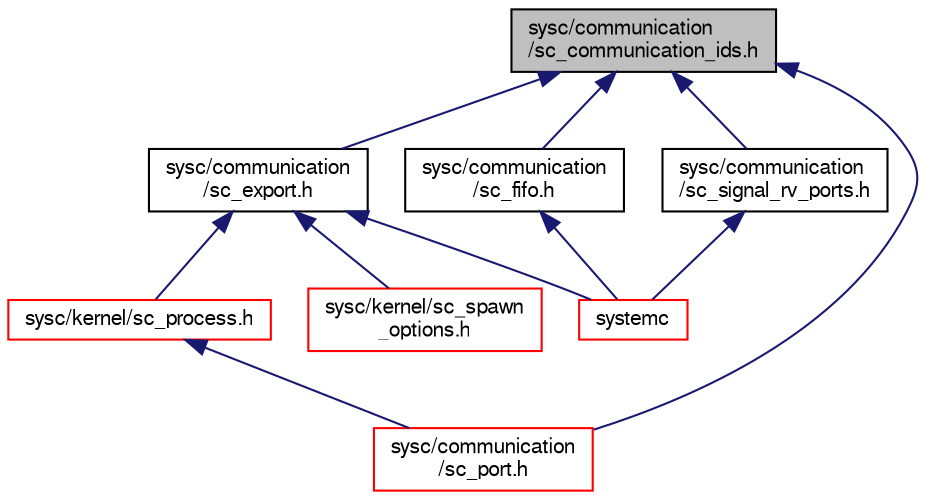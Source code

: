 digraph "sysc/communication/sc_communication_ids.h"
{
  edge [fontname="FreeSans",fontsize="10",labelfontname="FreeSans",labelfontsize="10"];
  node [fontname="FreeSans",fontsize="10",shape=record];
  Node10 [label="sysc/communication\l/sc_communication_ids.h",height=0.2,width=0.4,color="black", fillcolor="grey75", style="filled", fontcolor="black"];
  Node10 -> Node11 [dir="back",color="midnightblue",fontsize="10",style="solid",fontname="FreeSans"];
  Node11 [label="sysc/communication\l/sc_export.h",height=0.2,width=0.4,color="black", fillcolor="white", style="filled",URL="$a00020.html"];
  Node11 -> Node12 [dir="back",color="midnightblue",fontsize="10",style="solid",fontname="FreeSans"];
  Node12 [label="sysc/kernel/sc_process.h",height=0.2,width=0.4,color="red", fillcolor="white", style="filled",URL="$a00293.html"];
  Node12 -> Node20 [dir="back",color="midnightblue",fontsize="10",style="solid",fontname="FreeSans"];
  Node20 [label="sysc/communication\l/sc_port.h",height=0.2,width=0.4,color="red", fillcolor="white", style="filled",URL="$a00047.html"];
  Node11 -> Node14 [dir="back",color="midnightblue",fontsize="10",style="solid",fontname="FreeSans"];
  Node14 [label="systemc",height=0.2,width=0.4,color="red", fillcolor="white", style="filled",URL="$a00401.html"];
  Node11 -> Node31 [dir="back",color="midnightblue",fontsize="10",style="solid",fontname="FreeSans"];
  Node31 [label="sysc/kernel/sc_spawn\l_options.h",height=0.2,width=0.4,color="red", fillcolor="white", style="filled",URL="$a00320.html"];
  Node10 -> Node20 [dir="back",color="midnightblue",fontsize="10",style="solid",fontname="FreeSans"];
  Node10 -> Node43 [dir="back",color="midnightblue",fontsize="10",style="solid",fontname="FreeSans"];
  Node43 [label="sysc/communication\l/sc_fifo.h",height=0.2,width=0.4,color="black", fillcolor="white", style="filled",URL="$a00023.html"];
  Node43 -> Node14 [dir="back",color="midnightblue",fontsize="10",style="solid",fontname="FreeSans"];
  Node10 -> Node26 [dir="back",color="midnightblue",fontsize="10",style="solid",fontname="FreeSans"];
  Node26 [label="sysc/communication\l/sc_signal_rv_ports.h",height=0.2,width=0.4,color="black", fillcolor="white", style="filled",URL="$a00077.html"];
  Node26 -> Node14 [dir="back",color="midnightblue",fontsize="10",style="solid",fontname="FreeSans"];
}

